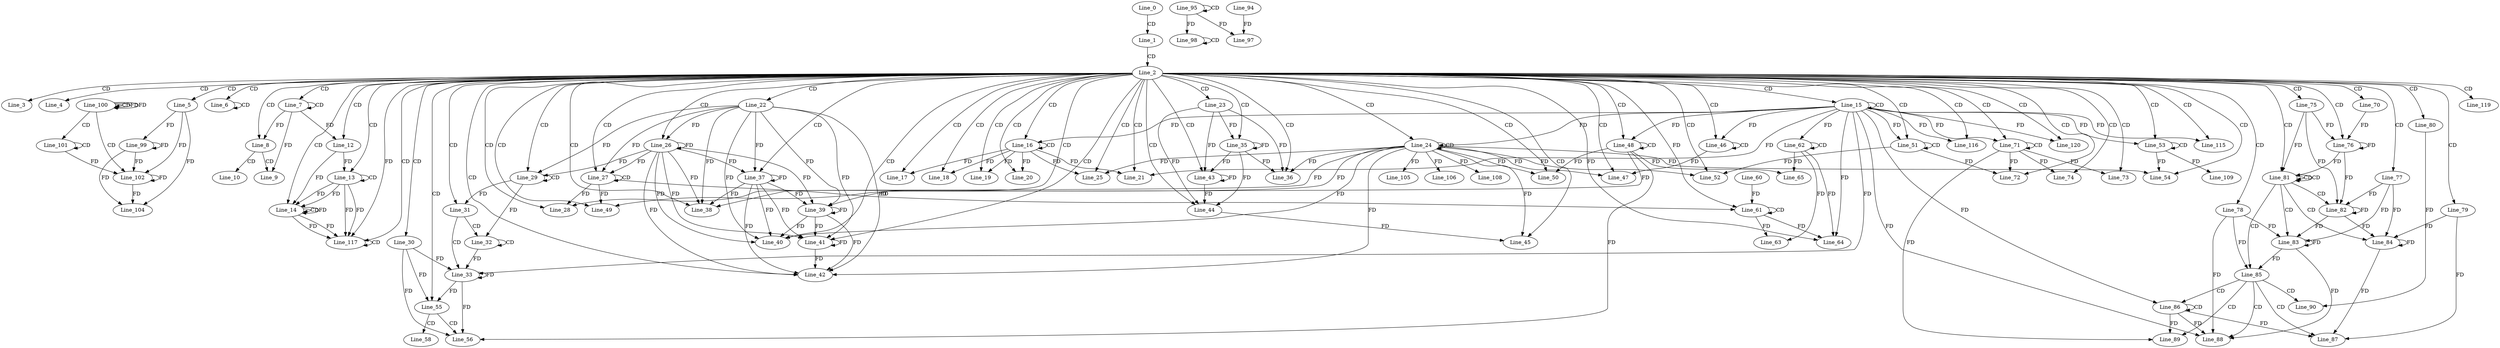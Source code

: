 digraph G {
  Line_0;
  Line_1;
  Line_2;
  Line_3;
  Line_4;
  Line_5;
  Line_6;
  Line_6;
  Line_7;
  Line_7;
  Line_8;
  Line_8;
  Line_9;
  Line_9;
  Line_10;
  Line_12;
  Line_12;
  Line_13;
  Line_13;
  Line_13;
  Line_14;
  Line_14;
  Line_14;
  Line_14;
  Line_15;
  Line_15;
  Line_16;
  Line_16;
  Line_17;
  Line_18;
  Line_19;
  Line_20;
  Line_21;
  Line_22;
  Line_23;
  Line_24;
  Line_24;
  Line_25;
  Line_26;
  Line_26;
  Line_27;
  Line_27;
  Line_27;
  Line_28;
  Line_29;
  Line_29;
  Line_30;
  Line_31;
  Line_31;
  Line_32;
  Line_32;
  Line_33;
  Line_33;
  Line_35;
  Line_35;
  Line_36;
  Line_36;
  Line_36;
  Line_37;
  Line_37;
  Line_38;
  Line_38;
  Line_39;
  Line_39;
  Line_40;
  Line_40;
  Line_41;
  Line_41;
  Line_42;
  Line_42;
  Line_43;
  Line_43;
  Line_44;
  Line_44;
  Line_44;
  Line_45;
  Line_46;
  Line_46;
  Line_46;
  Line_47;
  Line_48;
  Line_48;
  Line_49;
  Line_50;
  Line_51;
  Line_51;
  Line_51;
  Line_52;
  Line_53;
  Line_53;
  Line_54;
  Line_55;
  Line_56;
  Line_58;
  Line_61;
  Line_61;
  Line_60;
  Line_62;
  Line_62;
  Line_63;
  Line_63;
  Line_64;
  Line_64;
  Line_64;
  Line_65;
  Line_70;
  Line_70;
  Line_71;
  Line_71;
  Line_72;
  Line_73;
  Line_74;
  Line_75;
  Line_76;
  Line_76;
  Line_77;
  Line_78;
  Line_79;
  Line_80;
  Line_81;
  Line_81;
  Line_82;
  Line_82;
  Line_83;
  Line_83;
  Line_84;
  Line_84;
  Line_85;
  Line_85;
  Line_86;
  Line_86;
  Line_87;
  Line_87;
  Line_88;
  Line_88;
  Line_89;
  Line_90;
  Line_95;
  Line_95;
  Line_97;
  Line_94;
  Line_97;
  Line_98;
  Line_98;
  Line_99;
  Line_100;
  Line_100;
  Line_100;
  Line_101;
  Line_101;
  Line_102;
  Line_102;
  Line_104;
  Line_105;
  Line_106;
  Line_108;
  Line_109;
  Line_115;
  Line_115;
  Line_116;
  Line_116;
  Line_117;
  Line_117;
  Line_119;
  Line_120;
  Line_0 -> Line_1 [ label="CD" ];
  Line_1 -> Line_2 [ label="CD" ];
  Line_2 -> Line_3 [ label="CD" ];
  Line_2 -> Line_4 [ label="CD" ];
  Line_2 -> Line_5 [ label="CD" ];
  Line_2 -> Line_6 [ label="CD" ];
  Line_6 -> Line_6 [ label="CD" ];
  Line_2 -> Line_7 [ label="CD" ];
  Line_7 -> Line_7 [ label="CD" ];
  Line_2 -> Line_8 [ label="CD" ];
  Line_7 -> Line_8 [ label="FD" ];
  Line_8 -> Line_9 [ label="CD" ];
  Line_7 -> Line_9 [ label="FD" ];
  Line_8 -> Line_10 [ label="CD" ];
  Line_2 -> Line_12 [ label="CD" ];
  Line_7 -> Line_12 [ label="FD" ];
  Line_2 -> Line_13 [ label="CD" ];
  Line_13 -> Line_13 [ label="CD" ];
  Line_12 -> Line_13 [ label="FD" ];
  Line_2 -> Line_14 [ label="CD" ];
  Line_13 -> Line_14 [ label="FD" ];
  Line_14 -> Line_14 [ label="CD" ];
  Line_13 -> Line_14 [ label="FD" ];
  Line_14 -> Line_14 [ label="FD" ];
  Line_12 -> Line_14 [ label="FD" ];
  Line_2 -> Line_15 [ label="CD" ];
  Line_15 -> Line_15 [ label="CD" ];
  Line_2 -> Line_16 [ label="CD" ];
  Line_16 -> Line_16 [ label="CD" ];
  Line_15 -> Line_16 [ label="FD" ];
  Line_2 -> Line_17 [ label="CD" ];
  Line_16 -> Line_17 [ label="FD" ];
  Line_2 -> Line_18 [ label="CD" ];
  Line_16 -> Line_18 [ label="FD" ];
  Line_2 -> Line_19 [ label="CD" ];
  Line_16 -> Line_19 [ label="FD" ];
  Line_2 -> Line_20 [ label="CD" ];
  Line_16 -> Line_20 [ label="FD" ];
  Line_2 -> Line_21 [ label="CD" ];
  Line_15 -> Line_21 [ label="FD" ];
  Line_16 -> Line_21 [ label="FD" ];
  Line_2 -> Line_22 [ label="CD" ];
  Line_2 -> Line_23 [ label="CD" ];
  Line_2 -> Line_24 [ label="CD" ];
  Line_24 -> Line_24 [ label="CD" ];
  Line_15 -> Line_24 [ label="FD" ];
  Line_2 -> Line_25 [ label="CD" ];
  Line_16 -> Line_25 [ label="FD" ];
  Line_24 -> Line_25 [ label="FD" ];
  Line_2 -> Line_26 [ label="CD" ];
  Line_22 -> Line_26 [ label="FD" ];
  Line_26 -> Line_26 [ label="FD" ];
  Line_2 -> Line_27 [ label="CD" ];
  Line_27 -> Line_27 [ label="CD" ];
  Line_22 -> Line_27 [ label="FD" ];
  Line_26 -> Line_27 [ label="FD" ];
  Line_2 -> Line_28 [ label="CD" ];
  Line_24 -> Line_28 [ label="FD" ];
  Line_27 -> Line_28 [ label="FD" ];
  Line_2 -> Line_29 [ label="CD" ];
  Line_29 -> Line_29 [ label="CD" ];
  Line_22 -> Line_29 [ label="FD" ];
  Line_26 -> Line_29 [ label="FD" ];
  Line_2 -> Line_30 [ label="CD" ];
  Line_2 -> Line_31 [ label="CD" ];
  Line_29 -> Line_31 [ label="FD" ];
  Line_31 -> Line_32 [ label="CD" ];
  Line_32 -> Line_32 [ label="CD" ];
  Line_29 -> Line_32 [ label="FD" ];
  Line_31 -> Line_33 [ label="CD" ];
  Line_30 -> Line_33 [ label="FD" ];
  Line_33 -> Line_33 [ label="FD" ];
  Line_15 -> Line_33 [ label="FD" ];
  Line_32 -> Line_33 [ label="FD" ];
  Line_2 -> Line_35 [ label="CD" ];
  Line_23 -> Line_35 [ label="FD" ];
  Line_35 -> Line_35 [ label="FD" ];
  Line_2 -> Line_36 [ label="CD" ];
  Line_24 -> Line_36 [ label="FD" ];
  Line_23 -> Line_36 [ label="FD" ];
  Line_35 -> Line_36 [ label="FD" ];
  Line_2 -> Line_37 [ label="CD" ];
  Line_22 -> Line_37 [ label="FD" ];
  Line_26 -> Line_37 [ label="FD" ];
  Line_37 -> Line_37 [ label="FD" ];
  Line_2 -> Line_38 [ label="CD" ];
  Line_24 -> Line_38 [ label="FD" ];
  Line_22 -> Line_38 [ label="FD" ];
  Line_26 -> Line_38 [ label="FD" ];
  Line_37 -> Line_38 [ label="FD" ];
  Line_2 -> Line_39 [ label="CD" ];
  Line_22 -> Line_39 [ label="FD" ];
  Line_26 -> Line_39 [ label="FD" ];
  Line_37 -> Line_39 [ label="FD" ];
  Line_39 -> Line_39 [ label="FD" ];
  Line_2 -> Line_40 [ label="CD" ];
  Line_24 -> Line_40 [ label="FD" ];
  Line_22 -> Line_40 [ label="FD" ];
  Line_26 -> Line_40 [ label="FD" ];
  Line_37 -> Line_40 [ label="FD" ];
  Line_39 -> Line_40 [ label="FD" ];
  Line_2 -> Line_41 [ label="CD" ];
  Line_22 -> Line_41 [ label="FD" ];
  Line_26 -> Line_41 [ label="FD" ];
  Line_37 -> Line_41 [ label="FD" ];
  Line_39 -> Line_41 [ label="FD" ];
  Line_41 -> Line_41 [ label="FD" ];
  Line_2 -> Line_42 [ label="CD" ];
  Line_24 -> Line_42 [ label="FD" ];
  Line_22 -> Line_42 [ label="FD" ];
  Line_26 -> Line_42 [ label="FD" ];
  Line_37 -> Line_42 [ label="FD" ];
  Line_39 -> Line_42 [ label="FD" ];
  Line_41 -> Line_42 [ label="FD" ];
  Line_2 -> Line_43 [ label="CD" ];
  Line_23 -> Line_43 [ label="FD" ];
  Line_35 -> Line_43 [ label="FD" ];
  Line_43 -> Line_43 [ label="FD" ];
  Line_2 -> Line_44 [ label="CD" ];
  Line_23 -> Line_44 [ label="FD" ];
  Line_35 -> Line_44 [ label="FD" ];
  Line_43 -> Line_44 [ label="FD" ];
  Line_2 -> Line_45 [ label="CD" ];
  Line_24 -> Line_45 [ label="FD" ];
  Line_44 -> Line_45 [ label="FD" ];
  Line_2 -> Line_46 [ label="CD" ];
  Line_46 -> Line_46 [ label="CD" ];
  Line_15 -> Line_46 [ label="FD" ];
  Line_2 -> Line_47 [ label="CD" ];
  Line_24 -> Line_47 [ label="FD" ];
  Line_46 -> Line_47 [ label="FD" ];
  Line_2 -> Line_48 [ label="CD" ];
  Line_48 -> Line_48 [ label="CD" ];
  Line_15 -> Line_48 [ label="FD" ];
  Line_2 -> Line_49 [ label="CD" ];
  Line_48 -> Line_49 [ label="FD" ];
  Line_27 -> Line_49 [ label="FD" ];
  Line_2 -> Line_50 [ label="CD" ];
  Line_24 -> Line_50 [ label="FD" ];
  Line_48 -> Line_50 [ label="FD" ];
  Line_2 -> Line_51 [ label="CD" ];
  Line_51 -> Line_51 [ label="CD" ];
  Line_15 -> Line_51 [ label="FD" ];
  Line_2 -> Line_52 [ label="CD" ];
  Line_24 -> Line_52 [ label="FD" ];
  Line_51 -> Line_52 [ label="FD" ];
  Line_2 -> Line_53 [ label="CD" ];
  Line_53 -> Line_53 [ label="CD" ];
  Line_15 -> Line_53 [ label="FD" ];
  Line_2 -> Line_54 [ label="CD" ];
  Line_24 -> Line_54 [ label="FD" ];
  Line_53 -> Line_54 [ label="FD" ];
  Line_2 -> Line_55 [ label="CD" ];
  Line_30 -> Line_55 [ label="FD" ];
  Line_33 -> Line_55 [ label="FD" ];
  Line_55 -> Line_56 [ label="CD" ];
  Line_48 -> Line_56 [ label="FD" ];
  Line_30 -> Line_56 [ label="FD" ];
  Line_33 -> Line_56 [ label="FD" ];
  Line_55 -> Line_58 [ label="CD" ];
  Line_61 -> Line_61 [ label="CD" ];
  Line_60 -> Line_61 [ label="FD" ];
  Line_27 -> Line_61 [ label="FD" ];
  Line_2 -> Line_61 [ label="FD" ];
  Line_62 -> Line_62 [ label="CD" ];
  Line_15 -> Line_62 [ label="FD" ];
  Line_62 -> Line_63 [ label="FD" ];
  Line_61 -> Line_63 [ label="FD" ];
  Line_62 -> Line_64 [ label="FD" ];
  Line_15 -> Line_64 [ label="FD" ];
  Line_2 -> Line_64 [ label="FD" ];
  Line_61 -> Line_64 [ label="FD" ];
  Line_48 -> Line_65 [ label="FD" ];
  Line_62 -> Line_65 [ label="FD" ];
  Line_2 -> Line_70 [ label="CD" ];
  Line_2 -> Line_71 [ label="CD" ];
  Line_71 -> Line_71 [ label="CD" ];
  Line_15 -> Line_71 [ label="FD" ];
  Line_2 -> Line_72 [ label="CD" ];
  Line_51 -> Line_72 [ label="FD" ];
  Line_71 -> Line_72 [ label="FD" ];
  Line_2 -> Line_73 [ label="CD" ];
  Line_71 -> Line_73 [ label="FD" ];
  Line_2 -> Line_74 [ label="CD" ];
  Line_71 -> Line_74 [ label="FD" ];
  Line_2 -> Line_75 [ label="CD" ];
  Line_2 -> Line_76 [ label="CD" ];
  Line_75 -> Line_76 [ label="FD" ];
  Line_76 -> Line_76 [ label="FD" ];
  Line_70 -> Line_76 [ label="FD" ];
  Line_2 -> Line_77 [ label="CD" ];
  Line_2 -> Line_78 [ label="CD" ];
  Line_2 -> Line_79 [ label="CD" ];
  Line_2 -> Line_80 [ label="CD" ];
  Line_2 -> Line_81 [ label="CD" ];
  Line_81 -> Line_81 [ label="CD" ];
  Line_81 -> Line_81 [ label="CD" ];
  Line_75 -> Line_81 [ label="FD" ];
  Line_76 -> Line_81 [ label="FD" ];
  Line_81 -> Line_82 [ label="CD" ];
  Line_82 -> Line_82 [ label="FD" ];
  Line_77 -> Line_82 [ label="FD" ];
  Line_75 -> Line_82 [ label="FD" ];
  Line_76 -> Line_82 [ label="FD" ];
  Line_81 -> Line_83 [ label="CD" ];
  Line_83 -> Line_83 [ label="FD" ];
  Line_78 -> Line_83 [ label="FD" ];
  Line_82 -> Line_83 [ label="FD" ];
  Line_77 -> Line_83 [ label="FD" ];
  Line_81 -> Line_84 [ label="CD" ];
  Line_84 -> Line_84 [ label="FD" ];
  Line_79 -> Line_84 [ label="FD" ];
  Line_82 -> Line_84 [ label="FD" ];
  Line_77 -> Line_84 [ label="FD" ];
  Line_81 -> Line_85 [ label="CD" ];
  Line_83 -> Line_85 [ label="FD" ];
  Line_78 -> Line_85 [ label="FD" ];
  Line_85 -> Line_86 [ label="CD" ];
  Line_86 -> Line_86 [ label="CD" ];
  Line_15 -> Line_86 [ label="FD" ];
  Line_85 -> Line_87 [ label="CD" ];
  Line_86 -> Line_87 [ label="FD" ];
  Line_84 -> Line_87 [ label="FD" ];
  Line_79 -> Line_87 [ label="FD" ];
  Line_85 -> Line_88 [ label="CD" ];
  Line_86 -> Line_88 [ label="FD" ];
  Line_15 -> Line_88 [ label="FD" ];
  Line_83 -> Line_88 [ label="FD" ];
  Line_78 -> Line_88 [ label="FD" ];
  Line_85 -> Line_89 [ label="CD" ];
  Line_71 -> Line_89 [ label="FD" ];
  Line_86 -> Line_89 [ label="FD" ];
  Line_85 -> Line_90 [ label="CD" ];
  Line_80 -> Line_90 [ label="FD" ];
  Line_95 -> Line_95 [ label="CD" ];
  Line_95 -> Line_97 [ label="FD" ];
  Line_94 -> Line_97 [ label="FD" ];
  Line_98 -> Line_98 [ label="CD" ];
  Line_95 -> Line_98 [ label="FD" ];
  Line_5 -> Line_99 [ label="FD" ];
  Line_99 -> Line_99 [ label="FD" ];
  Line_100 -> Line_100 [ label="CD" ];
  Line_100 -> Line_100 [ label="FD" ];
  Line_100 -> Line_101 [ label="CD" ];
  Line_101 -> Line_101 [ label="CD" ];
  Line_100 -> Line_102 [ label="CD" ];
  Line_102 -> Line_102 [ label="FD" ];
  Line_5 -> Line_102 [ label="FD" ];
  Line_99 -> Line_102 [ label="FD" ];
  Line_101 -> Line_102 [ label="FD" ];
  Line_102 -> Line_104 [ label="FD" ];
  Line_5 -> Line_104 [ label="FD" ];
  Line_99 -> Line_104 [ label="FD" ];
  Line_24 -> Line_105 [ label="FD" ];
  Line_24 -> Line_106 [ label="FD" ];
  Line_24 -> Line_108 [ label="FD" ];
  Line_53 -> Line_109 [ label="FD" ];
  Line_2 -> Line_115 [ label="CD" ];
  Line_15 -> Line_115 [ label="FD" ];
  Line_2 -> Line_116 [ label="CD" ];
  Line_15 -> Line_116 [ label="FD" ];
  Line_2 -> Line_117 [ label="CD" ];
  Line_13 -> Line_117 [ label="FD" ];
  Line_14 -> Line_117 [ label="FD" ];
  Line_117 -> Line_117 [ label="CD" ];
  Line_2 -> Line_117 [ label="FD" ];
  Line_13 -> Line_117 [ label="FD" ];
  Line_14 -> Line_117 [ label="FD" ];
  Line_2 -> Line_119 [ label="CD" ];
  Line_2 -> Line_120 [ label="CD" ];
  Line_15 -> Line_120 [ label="FD" ];
  Line_100 -> Line_100 [ label="FD" ];
}
